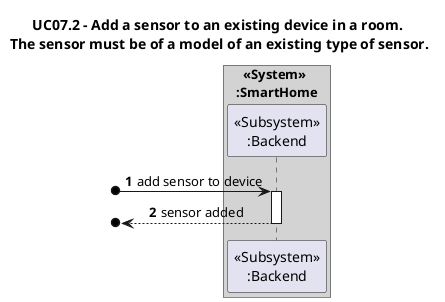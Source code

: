 @startuml

skinparam sequenceMessageAlign center
autonumber

title UC07.2 - Add a sensor to an existing device in a room. \nThe sensor must be of a model of an existing type of sensor.

box "  <<System>>\n:SmartHome" #LightGrey
  participant "<<Subsystem>>\n:Backend" as Backend
end box

[o-> Backend : add sensor to device
activate Backend
[o<-- Backend : sensor added
deactivate Backend

@enduml